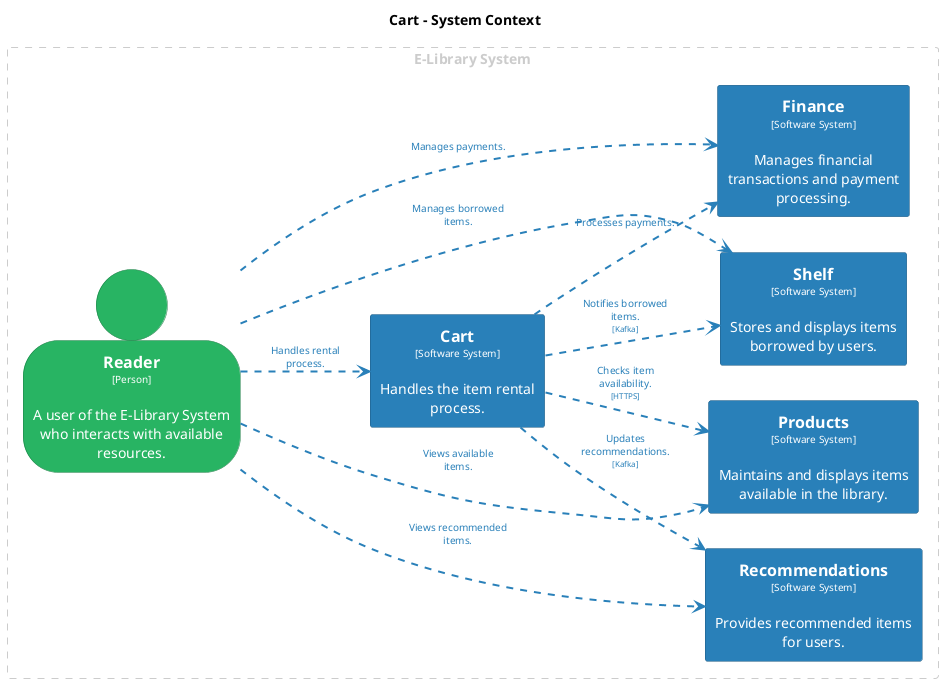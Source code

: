 @startuml
set separator none
title Cart - System Context

left to right direction

skinparam {
  arrowFontSize 10
  defaultTextAlignment center
  wrapWidth 200
  maxMessageSize 100
}

hide stereotype

skinparam rectangle<<Cart>> {
  BackgroundColor #2980b9
  FontColor #ffffff
  BorderColor #1c5981
  shadowing false
}
skinparam rectangle<<Finance>> {
  BackgroundColor #2980b9
  FontColor #ffffff
  BorderColor #1c5981
  shadowing false
}
skinparam rectangle<<Products>> {
  BackgroundColor #2980b9
  FontColor #ffffff
  BorderColor #1c5981
  shadowing false
}
skinparam person<<Reader>> {
  BackgroundColor #28b463
  FontColor #ffffff
  BorderColor #1c7d45
  shadowing false
}
skinparam rectangle<<Recommendations>> {
  BackgroundColor #2980b9
  FontColor #ffffff
  BorderColor #1c5981
  shadowing false
}
skinparam rectangle<<Shelf>> {
  BackgroundColor #2980b9
  FontColor #ffffff
  BorderColor #1c5981
  shadowing false
}

rectangle "E-Library System" <<group1>> as group1 {
  skinparam RectangleBorderColor<<group1>> #cccccc
  skinparam RectangleFontColor<<group1>> #cccccc
  skinparam RectangleBorderStyle<<group1>> dashed

  person "==Reader\n<size:10>[Person]</size>\n\nA user of the E-Library System who interacts with available resources." <<Reader>> as Reader
  rectangle "==Products\n<size:10>[Software System]</size>\n\nMaintains and displays items available in the library." <<Products>> as Products
  rectangle "==Cart\n<size:10>[Software System]</size>\n\nHandles the item rental process." <<Cart>> as Cart
  rectangle "==Recommendations\n<size:10>[Software System]</size>\n\nProvides recommended items for users." <<Recommendations>> as Recommendations
  rectangle "==Finance\n<size:10>[Software System]</size>\n\nManages financial transactions and payment processing." <<Finance>> as Finance
  rectangle "==Shelf\n<size:10>[Software System]</size>\n\nStores and displays items borrowed by users." <<Shelf>> as Shelf
}


Reader .[#2980b9,thickness=2].> Shelf : "<color:#2980b9>Manages borrowed items."
Reader .[#2980b9,thickness=2].> Products : "<color:#2980b9>Views available items."
Reader .[#2980b9,thickness=2].> Cart : "<color:#2980b9>Handles rental process."
Reader .[#2980b9,thickness=2].> Recommendations : "<color:#2980b9>Views recommended items."
Reader .[#2980b9,thickness=2].> Finance : "<color:#2980b9>Manages payments."
Cart .[#2980b9,thickness=2].> Finance : "<color:#2980b9>Processes payments."
Cart .[#2980b9,thickness=2].> Recommendations : "<color:#2980b9>Updates recommendations.\n<color:#2980b9><size:8>[Kafka]</size>"
Cart .[#2980b9,thickness=2].> Shelf : "<color:#2980b9>Notifies borrowed items.\n<color:#2980b9><size:8>[Kafka]</size>"
Cart .[#2980b9,thickness=2].> Products : "<color:#2980b9>Checks item availability.\n<color:#2980b9><size:8>[HTTPS]</size>"
@enduml